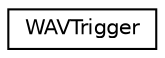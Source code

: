 digraph "Graphical Class Hierarchy"
{
 // INTERACTIVE_SVG=YES
 // LATEX_PDF_SIZE
  edge [fontname="Helvetica",fontsize="10",labelfontname="Helvetica",labelfontsize="10"];
  node [fontname="Helvetica",fontsize="10",shape=record];
  rankdir="LR";
  Node0 [label="WAVTrigger",height=0.2,width=0.4,color="black", fillcolor="white", style="filled",URL="$class_w_a_v_trigger.html",tooltip=" "];
}
